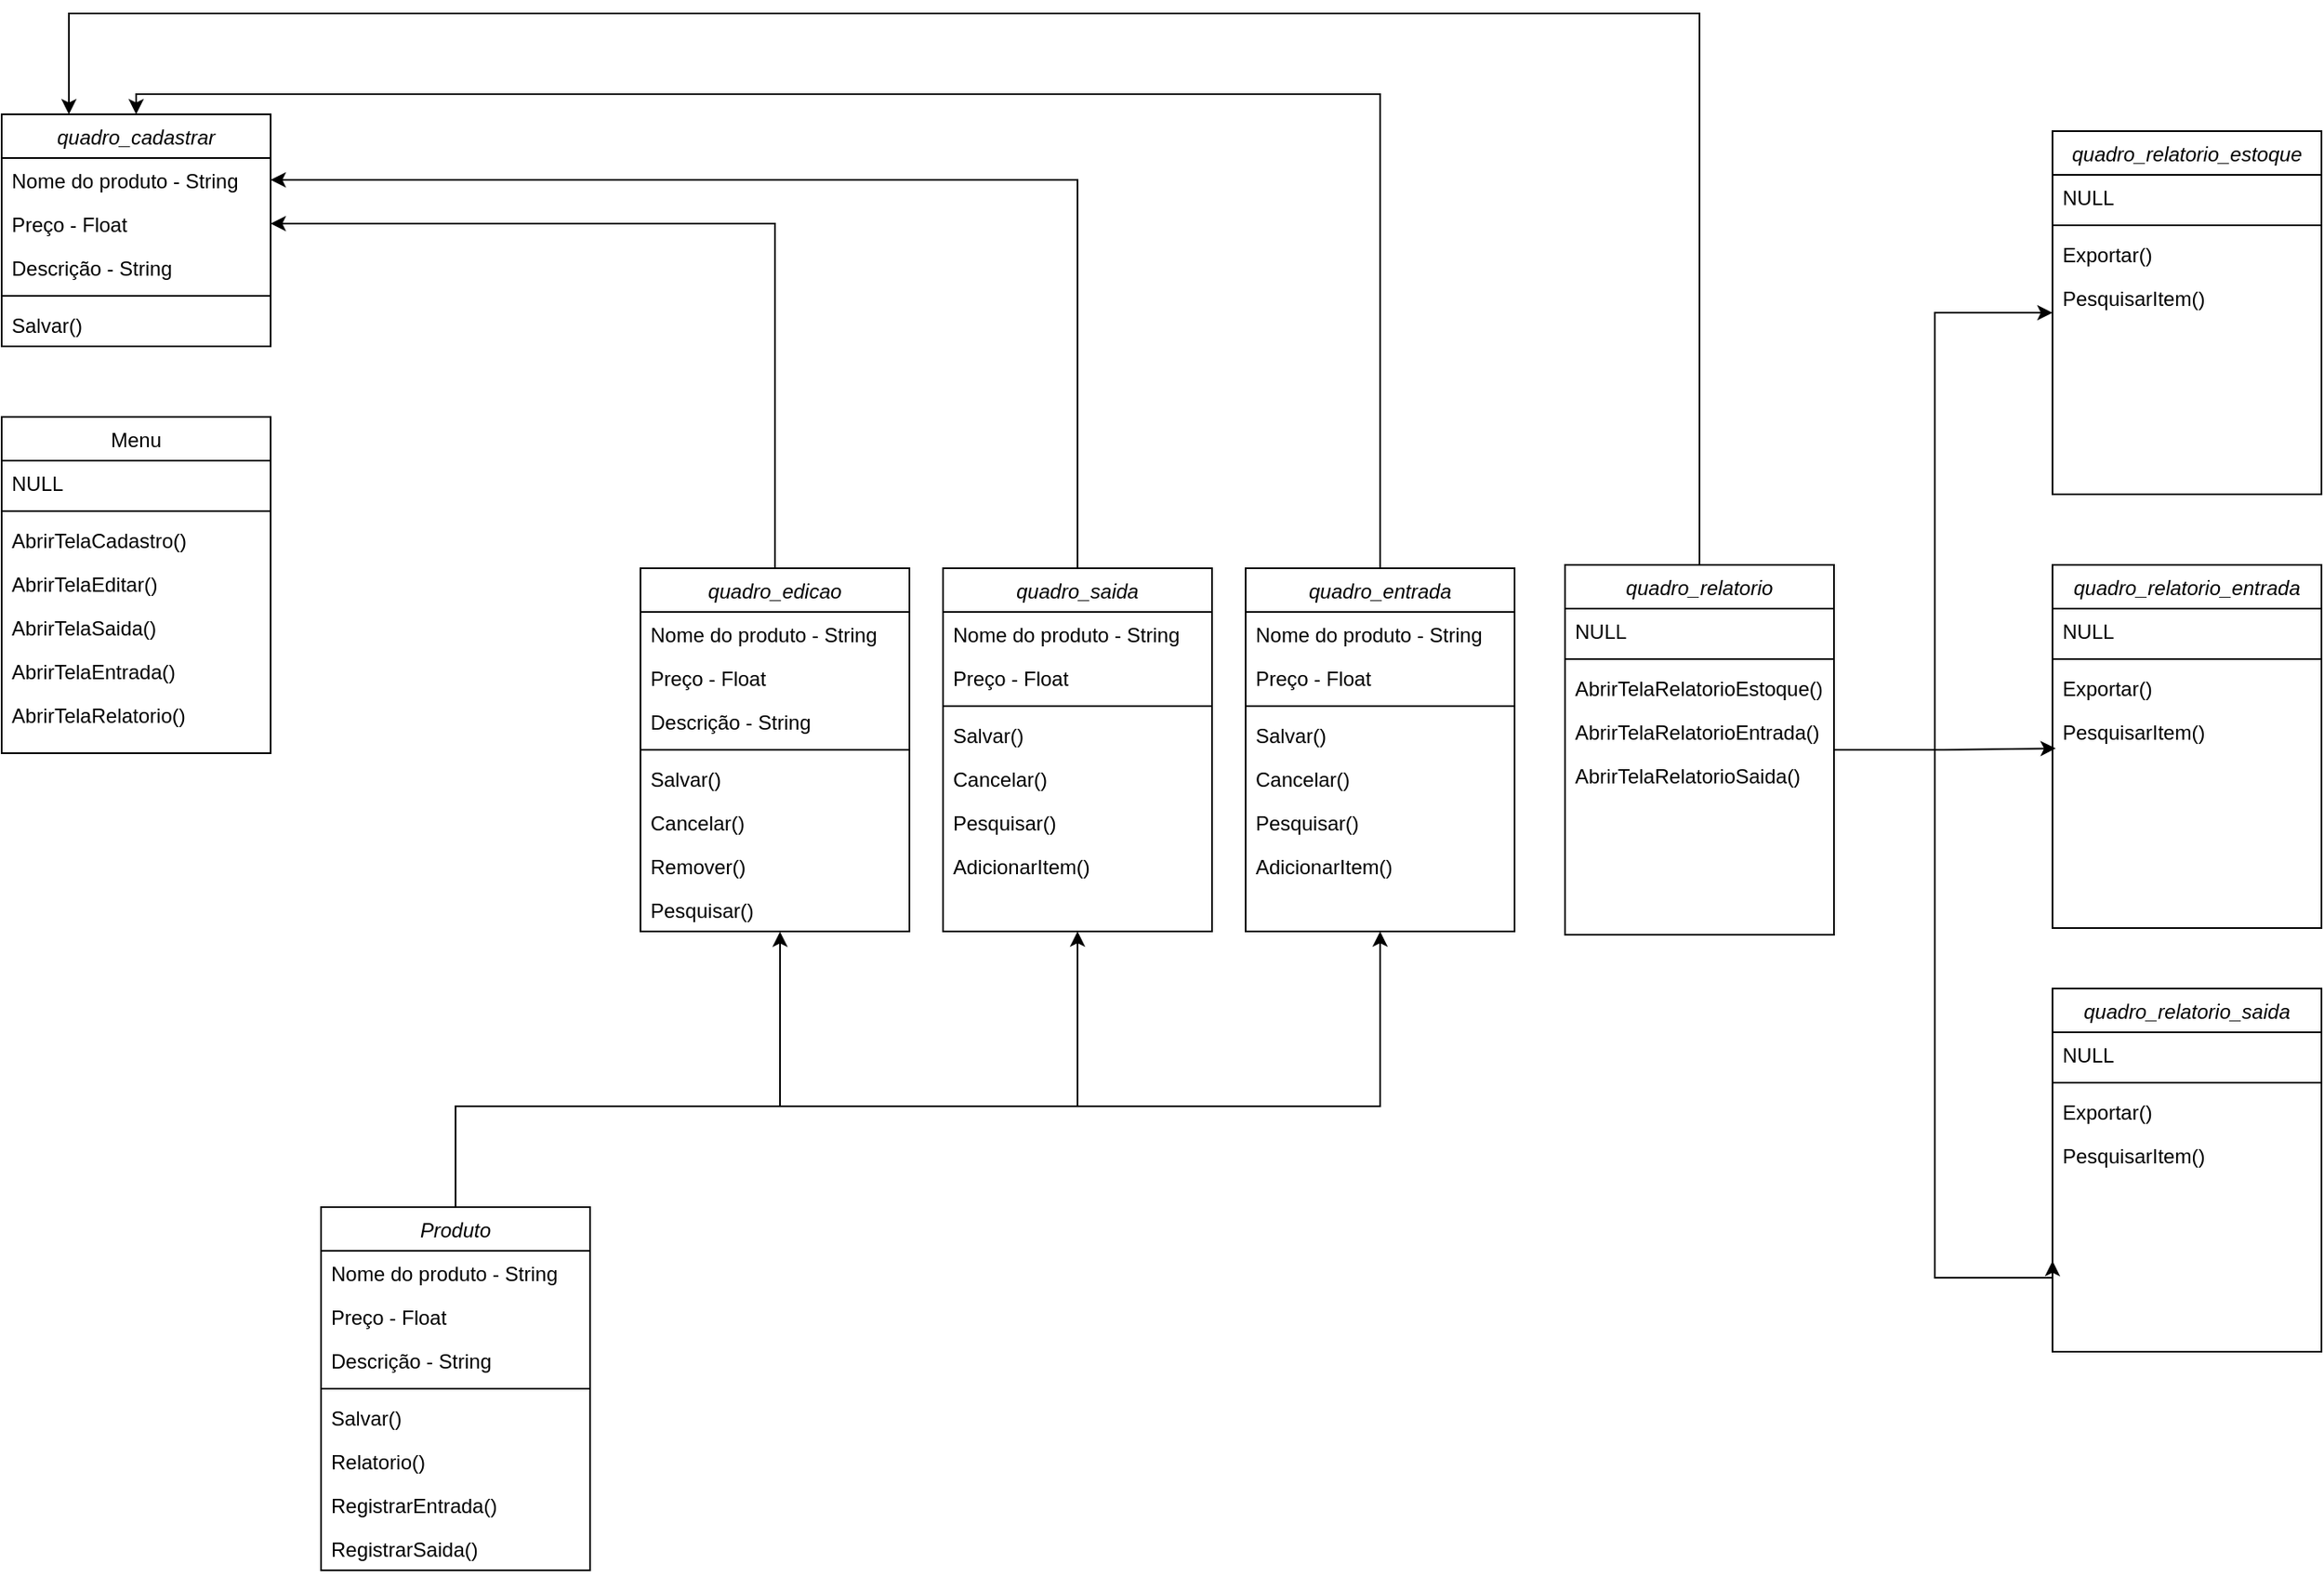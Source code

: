 <mxfile version="26.1.0">
  <diagram id="C5RBs43oDa-KdzZeNtuy" name="Page-1">
    <mxGraphModel dx="2514" dy="925" grid="1" gridSize="10" guides="1" tooltips="1" connect="1" arrows="1" fold="1" page="1" pageScale="1" pageWidth="827" pageHeight="1169" math="0" shadow="0">
      <root>
        <mxCell id="WIyWlLk6GJQsqaUBKTNV-0" />
        <mxCell id="WIyWlLk6GJQsqaUBKTNV-1" parent="WIyWlLk6GJQsqaUBKTNV-0" />
        <mxCell id="zkfFHV4jXpPFQw0GAbJ--17" value="Menu" style="swimlane;fontStyle=0;align=center;verticalAlign=top;childLayout=stackLayout;horizontal=1;startSize=26;horizontalStack=0;resizeParent=1;resizeLast=0;collapsible=1;marginBottom=0;rounded=0;shadow=0;strokeWidth=1;" parent="WIyWlLk6GJQsqaUBKTNV-1" vertex="1">
          <mxGeometry x="-190" y="410" width="160" height="200" as="geometry">
            <mxRectangle x="550" y="140" width="160" height="26" as="alternateBounds" />
          </mxGeometry>
        </mxCell>
        <mxCell id="zkfFHV4jXpPFQw0GAbJ--22" value="NULL" style="text;align=left;verticalAlign=top;spacingLeft=4;spacingRight=4;overflow=hidden;rotatable=0;points=[[0,0.5],[1,0.5]];portConstraint=eastwest;rounded=0;shadow=0;html=0;" parent="zkfFHV4jXpPFQw0GAbJ--17" vertex="1">
          <mxGeometry y="26" width="160" height="26" as="geometry" />
        </mxCell>
        <mxCell id="zkfFHV4jXpPFQw0GAbJ--23" value="" style="line;html=1;strokeWidth=1;align=left;verticalAlign=middle;spacingTop=-1;spacingLeft=3;spacingRight=3;rotatable=0;labelPosition=right;points=[];portConstraint=eastwest;" parent="zkfFHV4jXpPFQw0GAbJ--17" vertex="1">
          <mxGeometry y="52" width="160" height="8" as="geometry" />
        </mxCell>
        <mxCell id="zkfFHV4jXpPFQw0GAbJ--24" value="AbrirTelaCadastro()" style="text;align=left;verticalAlign=top;spacingLeft=4;spacingRight=4;overflow=hidden;rotatable=0;points=[[0,0.5],[1,0.5]];portConstraint=eastwest;" parent="zkfFHV4jXpPFQw0GAbJ--17" vertex="1">
          <mxGeometry y="60" width="160" height="26" as="geometry" />
        </mxCell>
        <mxCell id="zkfFHV4jXpPFQw0GAbJ--25" value="AbrirTelaEditar()" style="text;align=left;verticalAlign=top;spacingLeft=4;spacingRight=4;overflow=hidden;rotatable=0;points=[[0,0.5],[1,0.5]];portConstraint=eastwest;" parent="zkfFHV4jXpPFQw0GAbJ--17" vertex="1">
          <mxGeometry y="86" width="160" height="26" as="geometry" />
        </mxCell>
        <mxCell id="QT4u4WGiZuZ-N8iokS7H-0" value="AbrirTelaSaida()" style="text;align=left;verticalAlign=top;spacingLeft=4;spacingRight=4;overflow=hidden;rotatable=0;points=[[0,0.5],[1,0.5]];portConstraint=eastwest;" parent="zkfFHV4jXpPFQw0GAbJ--17" vertex="1">
          <mxGeometry y="112" width="160" height="26" as="geometry" />
        </mxCell>
        <mxCell id="QT4u4WGiZuZ-N8iokS7H-1" value="AbrirTelaEntrada()" style="text;align=left;verticalAlign=top;spacingLeft=4;spacingRight=4;overflow=hidden;rotatable=0;points=[[0,0.5],[1,0.5]];portConstraint=eastwest;" parent="zkfFHV4jXpPFQw0GAbJ--17" vertex="1">
          <mxGeometry y="138" width="160" height="26" as="geometry" />
        </mxCell>
        <mxCell id="QT4u4WGiZuZ-N8iokS7H-2" value="AbrirTelaRelatorio()" style="text;align=left;verticalAlign=top;spacingLeft=4;spacingRight=4;overflow=hidden;rotatable=0;points=[[0,0.5],[1,0.5]];portConstraint=eastwest;" parent="zkfFHV4jXpPFQw0GAbJ--17" vertex="1">
          <mxGeometry y="164" width="160" height="26" as="geometry" />
        </mxCell>
        <mxCell id="QT4u4WGiZuZ-N8iokS7H-5" value="quadro_cadastrar" style="swimlane;fontStyle=2;align=center;verticalAlign=top;childLayout=stackLayout;horizontal=1;startSize=26;horizontalStack=0;resizeParent=1;resizeLast=0;collapsible=1;marginBottom=0;rounded=0;shadow=0;strokeWidth=1;" parent="WIyWlLk6GJQsqaUBKTNV-1" vertex="1">
          <mxGeometry x="-190" y="230" width="160" height="138" as="geometry">
            <mxRectangle x="480" y="80" width="160" height="26" as="alternateBounds" />
          </mxGeometry>
        </mxCell>
        <mxCell id="QT4u4WGiZuZ-N8iokS7H-6" value="Nome do produto - String" style="text;align=left;verticalAlign=top;spacingLeft=4;spacingRight=4;overflow=hidden;rotatable=0;points=[[0,0.5],[1,0.5]];portConstraint=eastwest;" parent="QT4u4WGiZuZ-N8iokS7H-5" vertex="1">
          <mxGeometry y="26" width="160" height="26" as="geometry" />
        </mxCell>
        <mxCell id="QT4u4WGiZuZ-N8iokS7H-7" value="Preço - Float" style="text;align=left;verticalAlign=top;spacingLeft=4;spacingRight=4;overflow=hidden;rotatable=0;points=[[0,0.5],[1,0.5]];portConstraint=eastwest;rounded=0;shadow=0;html=0;" parent="QT4u4WGiZuZ-N8iokS7H-5" vertex="1">
          <mxGeometry y="52" width="160" height="26" as="geometry" />
        </mxCell>
        <mxCell id="QT4u4WGiZuZ-N8iokS7H-8" value="Descrição - String" style="text;align=left;verticalAlign=top;spacingLeft=4;spacingRight=4;overflow=hidden;rotatable=0;points=[[0,0.5],[1,0.5]];portConstraint=eastwest;rounded=0;shadow=0;html=0;" parent="QT4u4WGiZuZ-N8iokS7H-5" vertex="1">
          <mxGeometry y="78" width="160" height="26" as="geometry" />
        </mxCell>
        <mxCell id="QT4u4WGiZuZ-N8iokS7H-9" value="" style="line;html=1;strokeWidth=1;align=left;verticalAlign=middle;spacingTop=-1;spacingLeft=3;spacingRight=3;rotatable=0;labelPosition=right;points=[];portConstraint=eastwest;" parent="QT4u4WGiZuZ-N8iokS7H-5" vertex="1">
          <mxGeometry y="104" width="160" height="8" as="geometry" />
        </mxCell>
        <mxCell id="QT4u4WGiZuZ-N8iokS7H-10" value="Salvar()" style="text;align=left;verticalAlign=top;spacingLeft=4;spacingRight=4;overflow=hidden;rotatable=0;points=[[0,0.5],[1,0.5]];portConstraint=eastwest;" parent="QT4u4WGiZuZ-N8iokS7H-5" vertex="1">
          <mxGeometry y="112" width="160" height="26" as="geometry" />
        </mxCell>
        <mxCell id="QT4u4WGiZuZ-N8iokS7H-11" value="quadro_edicao" style="swimlane;fontStyle=2;align=center;verticalAlign=top;childLayout=stackLayout;horizontal=1;startSize=26;horizontalStack=0;resizeParent=1;resizeLast=0;collapsible=1;marginBottom=0;rounded=0;shadow=0;strokeWidth=1;" parent="WIyWlLk6GJQsqaUBKTNV-1" vertex="1">
          <mxGeometry x="190" y="500" width="160" height="216" as="geometry">
            <mxRectangle x="230" y="140" width="160" height="26" as="alternateBounds" />
          </mxGeometry>
        </mxCell>
        <mxCell id="QT4u4WGiZuZ-N8iokS7H-12" value="Nome do produto - String" style="text;align=left;verticalAlign=top;spacingLeft=4;spacingRight=4;overflow=hidden;rotatable=0;points=[[0,0.5],[1,0.5]];portConstraint=eastwest;" parent="QT4u4WGiZuZ-N8iokS7H-11" vertex="1">
          <mxGeometry y="26" width="160" height="26" as="geometry" />
        </mxCell>
        <mxCell id="QT4u4WGiZuZ-N8iokS7H-13" value="Preço - Float" style="text;align=left;verticalAlign=top;spacingLeft=4;spacingRight=4;overflow=hidden;rotatable=0;points=[[0,0.5],[1,0.5]];portConstraint=eastwest;rounded=0;shadow=0;html=0;" parent="QT4u4WGiZuZ-N8iokS7H-11" vertex="1">
          <mxGeometry y="52" width="160" height="26" as="geometry" />
        </mxCell>
        <mxCell id="QT4u4WGiZuZ-N8iokS7H-14" value="Descrição - String" style="text;align=left;verticalAlign=top;spacingLeft=4;spacingRight=4;overflow=hidden;rotatable=0;points=[[0,0.5],[1,0.5]];portConstraint=eastwest;rounded=0;shadow=0;html=0;" parent="QT4u4WGiZuZ-N8iokS7H-11" vertex="1">
          <mxGeometry y="78" width="160" height="26" as="geometry" />
        </mxCell>
        <mxCell id="QT4u4WGiZuZ-N8iokS7H-15" value="" style="line;html=1;strokeWidth=1;align=left;verticalAlign=middle;spacingTop=-1;spacingLeft=3;spacingRight=3;rotatable=0;labelPosition=right;points=[];portConstraint=eastwest;" parent="QT4u4WGiZuZ-N8iokS7H-11" vertex="1">
          <mxGeometry y="104" width="160" height="8" as="geometry" />
        </mxCell>
        <mxCell id="QT4u4WGiZuZ-N8iokS7H-16" value="Salvar()" style="text;align=left;verticalAlign=top;spacingLeft=4;spacingRight=4;overflow=hidden;rotatable=0;points=[[0,0.5],[1,0.5]];portConstraint=eastwest;" parent="QT4u4WGiZuZ-N8iokS7H-11" vertex="1">
          <mxGeometry y="112" width="160" height="26" as="geometry" />
        </mxCell>
        <mxCell id="QT4u4WGiZuZ-N8iokS7H-29" value="Cancelar()" style="text;align=left;verticalAlign=top;spacingLeft=4;spacingRight=4;overflow=hidden;rotatable=0;points=[[0,0.5],[1,0.5]];portConstraint=eastwest;" parent="QT4u4WGiZuZ-N8iokS7H-11" vertex="1">
          <mxGeometry y="138" width="160" height="26" as="geometry" />
        </mxCell>
        <mxCell id="QT4u4WGiZuZ-N8iokS7H-28" value="Remover()" style="text;align=left;verticalAlign=top;spacingLeft=4;spacingRight=4;overflow=hidden;rotatable=0;points=[[0,0.5],[1,0.5]];portConstraint=eastwest;" parent="QT4u4WGiZuZ-N8iokS7H-11" vertex="1">
          <mxGeometry y="164" width="160" height="26" as="geometry" />
        </mxCell>
        <mxCell id="QT4u4WGiZuZ-N8iokS7H-27" value="Pesquisar()" style="text;align=left;verticalAlign=top;spacingLeft=4;spacingRight=4;overflow=hidden;rotatable=0;points=[[0,0.5],[1,0.5]];portConstraint=eastwest;" parent="QT4u4WGiZuZ-N8iokS7H-11" vertex="1">
          <mxGeometry y="190" width="160" height="26" as="geometry" />
        </mxCell>
        <mxCell id="QT4u4WGiZuZ-N8iokS7H-30" value="quadro_saida" style="swimlane;fontStyle=2;align=center;verticalAlign=top;childLayout=stackLayout;horizontal=1;startSize=26;horizontalStack=0;resizeParent=1;resizeLast=0;collapsible=1;marginBottom=0;rounded=0;shadow=0;strokeWidth=1;" parent="WIyWlLk6GJQsqaUBKTNV-1" vertex="1">
          <mxGeometry x="370" y="500" width="160" height="216" as="geometry">
            <mxRectangle x="230" y="140" width="160" height="26" as="alternateBounds" />
          </mxGeometry>
        </mxCell>
        <mxCell id="QT4u4WGiZuZ-N8iokS7H-31" value="Nome do produto - String" style="text;align=left;verticalAlign=top;spacingLeft=4;spacingRight=4;overflow=hidden;rotatable=0;points=[[0,0.5],[1,0.5]];portConstraint=eastwest;" parent="QT4u4WGiZuZ-N8iokS7H-30" vertex="1">
          <mxGeometry y="26" width="160" height="26" as="geometry" />
        </mxCell>
        <mxCell id="QT4u4WGiZuZ-N8iokS7H-32" value="Preço - Float" style="text;align=left;verticalAlign=top;spacingLeft=4;spacingRight=4;overflow=hidden;rotatable=0;points=[[0,0.5],[1,0.5]];portConstraint=eastwest;rounded=0;shadow=0;html=0;" parent="QT4u4WGiZuZ-N8iokS7H-30" vertex="1">
          <mxGeometry y="52" width="160" height="26" as="geometry" />
        </mxCell>
        <mxCell id="QT4u4WGiZuZ-N8iokS7H-34" value="" style="line;html=1;strokeWidth=1;align=left;verticalAlign=middle;spacingTop=-1;spacingLeft=3;spacingRight=3;rotatable=0;labelPosition=right;points=[];portConstraint=eastwest;" parent="QT4u4WGiZuZ-N8iokS7H-30" vertex="1">
          <mxGeometry y="78" width="160" height="8" as="geometry" />
        </mxCell>
        <mxCell id="QT4u4WGiZuZ-N8iokS7H-35" value="Salvar()" style="text;align=left;verticalAlign=top;spacingLeft=4;spacingRight=4;overflow=hidden;rotatable=0;points=[[0,0.5],[1,0.5]];portConstraint=eastwest;" parent="QT4u4WGiZuZ-N8iokS7H-30" vertex="1">
          <mxGeometry y="86" width="160" height="26" as="geometry" />
        </mxCell>
        <mxCell id="QT4u4WGiZuZ-N8iokS7H-36" value="Cancelar()" style="text;align=left;verticalAlign=top;spacingLeft=4;spacingRight=4;overflow=hidden;rotatable=0;points=[[0,0.5],[1,0.5]];portConstraint=eastwest;" parent="QT4u4WGiZuZ-N8iokS7H-30" vertex="1">
          <mxGeometry y="112" width="160" height="26" as="geometry" />
        </mxCell>
        <mxCell id="QT4u4WGiZuZ-N8iokS7H-38" value="Pesquisar()" style="text;align=left;verticalAlign=top;spacingLeft=4;spacingRight=4;overflow=hidden;rotatable=0;points=[[0,0.5],[1,0.5]];portConstraint=eastwest;" parent="QT4u4WGiZuZ-N8iokS7H-30" vertex="1">
          <mxGeometry y="138" width="160" height="26" as="geometry" />
        </mxCell>
        <mxCell id="QT4u4WGiZuZ-N8iokS7H-41" value="AdicionarItem()" style="text;align=left;verticalAlign=top;spacingLeft=4;spacingRight=4;overflow=hidden;rotatable=0;points=[[0,0.5],[1,0.5]];portConstraint=eastwest;" parent="QT4u4WGiZuZ-N8iokS7H-30" vertex="1">
          <mxGeometry y="164" width="160" height="26" as="geometry" />
        </mxCell>
        <mxCell id="QT4u4WGiZuZ-N8iokS7H-42" value="quadro_entrada" style="swimlane;fontStyle=2;align=center;verticalAlign=top;childLayout=stackLayout;horizontal=1;startSize=26;horizontalStack=0;resizeParent=1;resizeLast=0;collapsible=1;marginBottom=0;rounded=0;shadow=0;strokeWidth=1;" parent="WIyWlLk6GJQsqaUBKTNV-1" vertex="1">
          <mxGeometry x="550" y="500" width="160" height="216" as="geometry">
            <mxRectangle x="230" y="140" width="160" height="26" as="alternateBounds" />
          </mxGeometry>
        </mxCell>
        <mxCell id="QT4u4WGiZuZ-N8iokS7H-43" value="Nome do produto - String" style="text;align=left;verticalAlign=top;spacingLeft=4;spacingRight=4;overflow=hidden;rotatable=0;points=[[0,0.5],[1,0.5]];portConstraint=eastwest;" parent="QT4u4WGiZuZ-N8iokS7H-42" vertex="1">
          <mxGeometry y="26" width="160" height="26" as="geometry" />
        </mxCell>
        <mxCell id="QT4u4WGiZuZ-N8iokS7H-44" value="Preço - Float" style="text;align=left;verticalAlign=top;spacingLeft=4;spacingRight=4;overflow=hidden;rotatable=0;points=[[0,0.5],[1,0.5]];portConstraint=eastwest;rounded=0;shadow=0;html=0;" parent="QT4u4WGiZuZ-N8iokS7H-42" vertex="1">
          <mxGeometry y="52" width="160" height="26" as="geometry" />
        </mxCell>
        <mxCell id="QT4u4WGiZuZ-N8iokS7H-45" value="" style="line;html=1;strokeWidth=1;align=left;verticalAlign=middle;spacingTop=-1;spacingLeft=3;spacingRight=3;rotatable=0;labelPosition=right;points=[];portConstraint=eastwest;" parent="QT4u4WGiZuZ-N8iokS7H-42" vertex="1">
          <mxGeometry y="78" width="160" height="8" as="geometry" />
        </mxCell>
        <mxCell id="QT4u4WGiZuZ-N8iokS7H-46" value="Salvar()" style="text;align=left;verticalAlign=top;spacingLeft=4;spacingRight=4;overflow=hidden;rotatable=0;points=[[0,0.5],[1,0.5]];portConstraint=eastwest;" parent="QT4u4WGiZuZ-N8iokS7H-42" vertex="1">
          <mxGeometry y="86" width="160" height="26" as="geometry" />
        </mxCell>
        <mxCell id="QT4u4WGiZuZ-N8iokS7H-47" value="Cancelar()" style="text;align=left;verticalAlign=top;spacingLeft=4;spacingRight=4;overflow=hidden;rotatable=0;points=[[0,0.5],[1,0.5]];portConstraint=eastwest;" parent="QT4u4WGiZuZ-N8iokS7H-42" vertex="1">
          <mxGeometry y="112" width="160" height="26" as="geometry" />
        </mxCell>
        <mxCell id="QT4u4WGiZuZ-N8iokS7H-48" value="Pesquisar()" style="text;align=left;verticalAlign=top;spacingLeft=4;spacingRight=4;overflow=hidden;rotatable=0;points=[[0,0.5],[1,0.5]];portConstraint=eastwest;" parent="QT4u4WGiZuZ-N8iokS7H-42" vertex="1">
          <mxGeometry y="138" width="160" height="26" as="geometry" />
        </mxCell>
        <mxCell id="QT4u4WGiZuZ-N8iokS7H-49" value="AdicionarItem()" style="text;align=left;verticalAlign=top;spacingLeft=4;spacingRight=4;overflow=hidden;rotatable=0;points=[[0,0.5],[1,0.5]];portConstraint=eastwest;" parent="QT4u4WGiZuZ-N8iokS7H-42" vertex="1">
          <mxGeometry y="164" width="160" height="26" as="geometry" />
        </mxCell>
        <mxCell id="Uye2GztvGHC6xkaQMOBk-7" style="edgeStyle=orthogonalEdgeStyle;rounded=0;orthogonalLoop=1;jettySize=auto;html=1;entryX=0.012;entryY=0.889;entryDx=0;entryDy=0;entryPerimeter=0;" edge="1" parent="WIyWlLk6GJQsqaUBKTNV-1" source="QT4u4WGiZuZ-N8iokS7H-52" target="QT4u4WGiZuZ-N8iokS7H-85">
          <mxGeometry relative="1" as="geometry" />
        </mxCell>
        <mxCell id="Uye2GztvGHC6xkaQMOBk-8" style="edgeStyle=orthogonalEdgeStyle;rounded=0;orthogonalLoop=1;jettySize=auto;html=1;entryX=0;entryY=0.75;entryDx=0;entryDy=0;" edge="1" parent="WIyWlLk6GJQsqaUBKTNV-1" source="QT4u4WGiZuZ-N8iokS7H-52" target="QT4u4WGiZuZ-N8iokS7H-75">
          <mxGeometry relative="1" as="geometry">
            <Array as="points">
              <mxPoint x="960" y="608" />
              <mxPoint x="960" y="922" />
            </Array>
          </mxGeometry>
        </mxCell>
        <mxCell id="Uye2GztvGHC6xkaQMOBk-13" style="edgeStyle=orthogonalEdgeStyle;rounded=0;orthogonalLoop=1;jettySize=auto;html=1;entryX=0;entryY=0.5;entryDx=0;entryDy=0;" edge="1" parent="WIyWlLk6GJQsqaUBKTNV-1" source="QT4u4WGiZuZ-N8iokS7H-52" target="QT4u4WGiZuZ-N8iokS7H-68">
          <mxGeometry relative="1" as="geometry">
            <Array as="points">
              <mxPoint x="960" y="608" />
              <mxPoint x="960" y="348" />
            </Array>
          </mxGeometry>
        </mxCell>
        <mxCell id="Uye2GztvGHC6xkaQMOBk-14" style="edgeStyle=orthogonalEdgeStyle;rounded=0;orthogonalLoop=1;jettySize=auto;html=1;entryX=0.25;entryY=0;entryDx=0;entryDy=0;" edge="1" parent="WIyWlLk6GJQsqaUBKTNV-1" source="QT4u4WGiZuZ-N8iokS7H-52" target="QT4u4WGiZuZ-N8iokS7H-5">
          <mxGeometry relative="1" as="geometry">
            <Array as="points">
              <mxPoint x="820" y="170" />
              <mxPoint x="-150" y="170" />
            </Array>
          </mxGeometry>
        </mxCell>
        <mxCell id="QT4u4WGiZuZ-N8iokS7H-52" value="quadro_relatorio" style="swimlane;fontStyle=2;align=center;verticalAlign=top;childLayout=stackLayout;horizontal=1;startSize=26;horizontalStack=0;resizeParent=1;resizeLast=0;collapsible=1;marginBottom=0;rounded=0;shadow=0;strokeWidth=1;" parent="WIyWlLk6GJQsqaUBKTNV-1" vertex="1">
          <mxGeometry x="740" y="498" width="160" height="220" as="geometry">
            <mxRectangle x="230" y="140" width="160" height="26" as="alternateBounds" />
          </mxGeometry>
        </mxCell>
        <mxCell id="QT4u4WGiZuZ-N8iokS7H-54" value="NULL" style="text;align=left;verticalAlign=top;spacingLeft=4;spacingRight=4;overflow=hidden;rotatable=0;points=[[0,0.5],[1,0.5]];portConstraint=eastwest;rounded=0;shadow=0;html=0;" parent="QT4u4WGiZuZ-N8iokS7H-52" vertex="1">
          <mxGeometry y="26" width="160" height="26" as="geometry" />
        </mxCell>
        <mxCell id="QT4u4WGiZuZ-N8iokS7H-55" value="" style="line;html=1;strokeWidth=1;align=left;verticalAlign=middle;spacingTop=-1;spacingLeft=3;spacingRight=3;rotatable=0;labelPosition=right;points=[];portConstraint=eastwest;" parent="QT4u4WGiZuZ-N8iokS7H-52" vertex="1">
          <mxGeometry y="52" width="160" height="8" as="geometry" />
        </mxCell>
        <mxCell id="QT4u4WGiZuZ-N8iokS7H-56" value="AbrirTelaRelatorioEstoque()" style="text;align=left;verticalAlign=top;spacingLeft=4;spacingRight=4;overflow=hidden;rotatable=0;points=[[0,0.5],[1,0.5]];portConstraint=eastwest;" parent="QT4u4WGiZuZ-N8iokS7H-52" vertex="1">
          <mxGeometry y="60" width="160" height="26" as="geometry" />
        </mxCell>
        <mxCell id="QT4u4WGiZuZ-N8iokS7H-58" value="AbrirTelaRelatorioEntrada()" style="text;align=left;verticalAlign=top;spacingLeft=4;spacingRight=4;overflow=hidden;rotatable=0;points=[[0,0.5],[1,0.5]];portConstraint=eastwest;" parent="QT4u4WGiZuZ-N8iokS7H-52" vertex="1">
          <mxGeometry y="86" width="160" height="26" as="geometry" />
        </mxCell>
        <mxCell id="QT4u4WGiZuZ-N8iokS7H-59" value="AbrirTelaRelatorioSaida()" style="text;align=left;verticalAlign=top;spacingLeft=4;spacingRight=4;overflow=hidden;rotatable=0;points=[[0,0.5],[1,0.5]];portConstraint=eastwest;" parent="QT4u4WGiZuZ-N8iokS7H-52" vertex="1">
          <mxGeometry y="112" width="160" height="26" as="geometry" />
        </mxCell>
        <mxCell id="QT4u4WGiZuZ-N8iokS7H-61" value="quadro_relatorio_entrada" style="swimlane;fontStyle=2;align=center;verticalAlign=top;childLayout=stackLayout;horizontal=1;startSize=26;horizontalStack=0;resizeParent=1;resizeLast=0;collapsible=1;marginBottom=0;rounded=0;shadow=0;strokeWidth=1;" parent="WIyWlLk6GJQsqaUBKTNV-1" vertex="1">
          <mxGeometry x="1030" y="498" width="160" height="216" as="geometry">
            <mxRectangle x="230" y="140" width="160" height="26" as="alternateBounds" />
          </mxGeometry>
        </mxCell>
        <mxCell id="QT4u4WGiZuZ-N8iokS7H-62" value="NULL" style="text;align=left;verticalAlign=top;spacingLeft=4;spacingRight=4;overflow=hidden;rotatable=0;points=[[0,0.5],[1,0.5]];portConstraint=eastwest;rounded=0;shadow=0;html=0;" parent="QT4u4WGiZuZ-N8iokS7H-61" vertex="1">
          <mxGeometry y="26" width="160" height="26" as="geometry" />
        </mxCell>
        <mxCell id="QT4u4WGiZuZ-N8iokS7H-63" value="" style="line;html=1;strokeWidth=1;align=left;verticalAlign=middle;spacingTop=-1;spacingLeft=3;spacingRight=3;rotatable=0;labelPosition=right;points=[];portConstraint=eastwest;" parent="QT4u4WGiZuZ-N8iokS7H-61" vertex="1">
          <mxGeometry y="52" width="160" height="8" as="geometry" />
        </mxCell>
        <mxCell id="QT4u4WGiZuZ-N8iokS7H-64" value="Exportar()" style="text;align=left;verticalAlign=top;spacingLeft=4;spacingRight=4;overflow=hidden;rotatable=0;points=[[0,0.5],[1,0.5]];portConstraint=eastwest;" parent="QT4u4WGiZuZ-N8iokS7H-61" vertex="1">
          <mxGeometry y="60" width="160" height="26" as="geometry" />
        </mxCell>
        <mxCell id="QT4u4WGiZuZ-N8iokS7H-85" value="PesquisarItem()" style="text;align=left;verticalAlign=top;spacingLeft=4;spacingRight=4;overflow=hidden;rotatable=0;points=[[0,0.5],[1,0.5]];portConstraint=eastwest;" parent="QT4u4WGiZuZ-N8iokS7H-61" vertex="1">
          <mxGeometry y="86" width="160" height="26" as="geometry" />
        </mxCell>
        <mxCell id="QT4u4WGiZuZ-N8iokS7H-68" value="quadro_relatorio_estoque" style="swimlane;fontStyle=2;align=center;verticalAlign=top;childLayout=stackLayout;horizontal=1;startSize=26;horizontalStack=0;resizeParent=1;resizeLast=0;collapsible=1;marginBottom=0;rounded=0;shadow=0;strokeWidth=1;" parent="WIyWlLk6GJQsqaUBKTNV-1" vertex="1">
          <mxGeometry x="1030" y="240" width="160" height="216" as="geometry">
            <mxRectangle x="230" y="140" width="160" height="26" as="alternateBounds" />
          </mxGeometry>
        </mxCell>
        <mxCell id="QT4u4WGiZuZ-N8iokS7H-69" value="NULL" style="text;align=left;verticalAlign=top;spacingLeft=4;spacingRight=4;overflow=hidden;rotatable=0;points=[[0,0.5],[1,0.5]];portConstraint=eastwest;rounded=0;shadow=0;html=0;" parent="QT4u4WGiZuZ-N8iokS7H-68" vertex="1">
          <mxGeometry y="26" width="160" height="26" as="geometry" />
        </mxCell>
        <mxCell id="QT4u4WGiZuZ-N8iokS7H-70" value="" style="line;html=1;strokeWidth=1;align=left;verticalAlign=middle;spacingTop=-1;spacingLeft=3;spacingRight=3;rotatable=0;labelPosition=right;points=[];portConstraint=eastwest;" parent="QT4u4WGiZuZ-N8iokS7H-68" vertex="1">
          <mxGeometry y="52" width="160" height="8" as="geometry" />
        </mxCell>
        <mxCell id="QT4u4WGiZuZ-N8iokS7H-71" value="Exportar()" style="text;align=left;verticalAlign=top;spacingLeft=4;spacingRight=4;overflow=hidden;rotatable=0;points=[[0,0.5],[1,0.5]];portConstraint=eastwest;" parent="QT4u4WGiZuZ-N8iokS7H-68" vertex="1">
          <mxGeometry y="60" width="160" height="26" as="geometry" />
        </mxCell>
        <mxCell id="QT4u4WGiZuZ-N8iokS7H-84" value="PesquisarItem()" style="text;align=left;verticalAlign=top;spacingLeft=4;spacingRight=4;overflow=hidden;rotatable=0;points=[[0,0.5],[1,0.5]];portConstraint=eastwest;" parent="QT4u4WGiZuZ-N8iokS7H-68" vertex="1">
          <mxGeometry y="86" width="160" height="26" as="geometry" />
        </mxCell>
        <mxCell id="QT4u4WGiZuZ-N8iokS7H-75" value="quadro_relatorio_saida" style="swimlane;fontStyle=2;align=center;verticalAlign=top;childLayout=stackLayout;horizontal=1;startSize=26;horizontalStack=0;resizeParent=1;resizeLast=0;collapsible=1;marginBottom=0;rounded=0;shadow=0;strokeWidth=1;" parent="WIyWlLk6GJQsqaUBKTNV-1" vertex="1">
          <mxGeometry x="1030" y="750" width="160" height="216" as="geometry">
            <mxRectangle x="230" y="140" width="160" height="26" as="alternateBounds" />
          </mxGeometry>
        </mxCell>
        <mxCell id="QT4u4WGiZuZ-N8iokS7H-76" value="NULL" style="text;align=left;verticalAlign=top;spacingLeft=4;spacingRight=4;overflow=hidden;rotatable=0;points=[[0,0.5],[1,0.5]];portConstraint=eastwest;rounded=0;shadow=0;html=0;" parent="QT4u4WGiZuZ-N8iokS7H-75" vertex="1">
          <mxGeometry y="26" width="160" height="26" as="geometry" />
        </mxCell>
        <mxCell id="QT4u4WGiZuZ-N8iokS7H-77" value="" style="line;html=1;strokeWidth=1;align=left;verticalAlign=middle;spacingTop=-1;spacingLeft=3;spacingRight=3;rotatable=0;labelPosition=right;points=[];portConstraint=eastwest;" parent="QT4u4WGiZuZ-N8iokS7H-75" vertex="1">
          <mxGeometry y="52" width="160" height="8" as="geometry" />
        </mxCell>
        <mxCell id="QT4u4WGiZuZ-N8iokS7H-78" value="Exportar()" style="text;align=left;verticalAlign=top;spacingLeft=4;spacingRight=4;overflow=hidden;rotatable=0;points=[[0,0.5],[1,0.5]];portConstraint=eastwest;" parent="QT4u4WGiZuZ-N8iokS7H-75" vertex="1">
          <mxGeometry y="60" width="160" height="26" as="geometry" />
        </mxCell>
        <mxCell id="QT4u4WGiZuZ-N8iokS7H-86" value="PesquisarItem()" style="text;align=left;verticalAlign=top;spacingLeft=4;spacingRight=4;overflow=hidden;rotatable=0;points=[[0,0.5],[1,0.5]];portConstraint=eastwest;" parent="QT4u4WGiZuZ-N8iokS7H-75" vertex="1">
          <mxGeometry y="86" width="160" height="26" as="geometry" />
        </mxCell>
        <mxCell id="QT4u4WGiZuZ-N8iokS7H-89" style="edgeStyle=orthogonalEdgeStyle;rounded=0;orthogonalLoop=1;jettySize=auto;html=1;exitX=0.5;exitY=0;exitDx=0;exitDy=0;entryX=0.5;entryY=0;entryDx=0;entryDy=0;" parent="WIyWlLk6GJQsqaUBKTNV-1" source="QT4u4WGiZuZ-N8iokS7H-42" edge="1" target="QT4u4WGiZuZ-N8iokS7H-5">
          <mxGeometry relative="1" as="geometry">
            <mxPoint x="630" y="488" as="sourcePoint" />
            <mxPoint x="450" y="218" as="targetPoint" />
            <Array as="points">
              <mxPoint x="630" y="218" />
              <mxPoint x="-110" y="218" />
            </Array>
          </mxGeometry>
        </mxCell>
        <mxCell id="QT4u4WGiZuZ-N8iokS7H-90" style="edgeStyle=orthogonalEdgeStyle;rounded=0;orthogonalLoop=1;jettySize=auto;html=1;exitX=0.5;exitY=0;exitDx=0;exitDy=0;entryX=1;entryY=0.5;entryDx=0;entryDy=0;" parent="WIyWlLk6GJQsqaUBKTNV-1" source="QT4u4WGiZuZ-N8iokS7H-11" target="QT4u4WGiZuZ-N8iokS7H-7" edge="1">
          <mxGeometry relative="1" as="geometry">
            <mxPoint x="470" y="520" as="sourcePoint" />
            <mxPoint x="471" y="242" as="targetPoint" />
            <Array as="points">
              <mxPoint x="270" y="295" />
            </Array>
          </mxGeometry>
        </mxCell>
        <mxCell id="QT4u4WGiZuZ-N8iokS7H-94" value="Produto" style="swimlane;fontStyle=2;align=center;verticalAlign=top;childLayout=stackLayout;horizontal=1;startSize=26;horizontalStack=0;resizeParent=1;resizeLast=0;collapsible=1;marginBottom=0;rounded=0;shadow=0;strokeWidth=1;" parent="WIyWlLk6GJQsqaUBKTNV-1" vertex="1">
          <mxGeometry y="880" width="160" height="216" as="geometry">
            <mxRectangle x="230" y="140" width="160" height="26" as="alternateBounds" />
          </mxGeometry>
        </mxCell>
        <mxCell id="QT4u4WGiZuZ-N8iokS7H-95" value="Nome do produto - String" style="text;align=left;verticalAlign=top;spacingLeft=4;spacingRight=4;overflow=hidden;rotatable=0;points=[[0,0.5],[1,0.5]];portConstraint=eastwest;" parent="QT4u4WGiZuZ-N8iokS7H-94" vertex="1">
          <mxGeometry y="26" width="160" height="26" as="geometry" />
        </mxCell>
        <mxCell id="QT4u4WGiZuZ-N8iokS7H-96" value="Preço - Float" style="text;align=left;verticalAlign=top;spacingLeft=4;spacingRight=4;overflow=hidden;rotatable=0;points=[[0,0.5],[1,0.5]];portConstraint=eastwest;rounded=0;shadow=0;html=0;" parent="QT4u4WGiZuZ-N8iokS7H-94" vertex="1">
          <mxGeometry y="52" width="160" height="26" as="geometry" />
        </mxCell>
        <mxCell id="QT4u4WGiZuZ-N8iokS7H-97" value="Descrição - String" style="text;align=left;verticalAlign=top;spacingLeft=4;spacingRight=4;overflow=hidden;rotatable=0;points=[[0,0.5],[1,0.5]];portConstraint=eastwest;rounded=0;shadow=0;html=0;" parent="QT4u4WGiZuZ-N8iokS7H-94" vertex="1">
          <mxGeometry y="78" width="160" height="26" as="geometry" />
        </mxCell>
        <mxCell id="QT4u4WGiZuZ-N8iokS7H-98" value="" style="line;html=1;strokeWidth=1;align=left;verticalAlign=middle;spacingTop=-1;spacingLeft=3;spacingRight=3;rotatable=0;labelPosition=right;points=[];portConstraint=eastwest;" parent="QT4u4WGiZuZ-N8iokS7H-94" vertex="1">
          <mxGeometry y="104" width="160" height="8" as="geometry" />
        </mxCell>
        <mxCell id="QT4u4WGiZuZ-N8iokS7H-99" value="Salvar()" style="text;align=left;verticalAlign=top;spacingLeft=4;spacingRight=4;overflow=hidden;rotatable=0;points=[[0,0.5],[1,0.5]];portConstraint=eastwest;" parent="QT4u4WGiZuZ-N8iokS7H-94" vertex="1">
          <mxGeometry y="112" width="160" height="26" as="geometry" />
        </mxCell>
        <mxCell id="QT4u4WGiZuZ-N8iokS7H-100" value="Relatorio()" style="text;align=left;verticalAlign=top;spacingLeft=4;spacingRight=4;overflow=hidden;rotatable=0;points=[[0,0.5],[1,0.5]];portConstraint=eastwest;" parent="QT4u4WGiZuZ-N8iokS7H-94" vertex="1">
          <mxGeometry y="138" width="160" height="26" as="geometry" />
        </mxCell>
        <mxCell id="QT4u4WGiZuZ-N8iokS7H-101" value="RegistrarEntrada()" style="text;align=left;verticalAlign=top;spacingLeft=4;spacingRight=4;overflow=hidden;rotatable=0;points=[[0,0.5],[1,0.5]];portConstraint=eastwest;" parent="QT4u4WGiZuZ-N8iokS7H-94" vertex="1">
          <mxGeometry y="164" width="160" height="26" as="geometry" />
        </mxCell>
        <mxCell id="QT4u4WGiZuZ-N8iokS7H-102" value="RegistrarSaida()" style="text;align=left;verticalAlign=top;spacingLeft=4;spacingRight=4;overflow=hidden;rotatable=0;points=[[0,0.5],[1,0.5]];portConstraint=eastwest;" parent="QT4u4WGiZuZ-N8iokS7H-94" vertex="1">
          <mxGeometry y="190" width="160" height="26" as="geometry" />
        </mxCell>
        <mxCell id="QT4u4WGiZuZ-N8iokS7H-106" style="edgeStyle=orthogonalEdgeStyle;rounded=0;orthogonalLoop=1;jettySize=auto;html=1;entryX=0.5;entryY=1;entryDx=0;entryDy=0;exitX=0.5;exitY=0;exitDx=0;exitDy=0;" parent="WIyWlLk6GJQsqaUBKTNV-1" source="QT4u4WGiZuZ-N8iokS7H-94" target="QT4u4WGiZuZ-N8iokS7H-30" edge="1">
          <mxGeometry relative="1" as="geometry">
            <mxPoint x="120" y="770" as="targetPoint" />
            <Array as="points">
              <mxPoint x="80" y="820" />
              <mxPoint x="450" y="820" />
            </Array>
          </mxGeometry>
        </mxCell>
        <mxCell id="QT4u4WGiZuZ-N8iokS7H-108" style="edgeStyle=orthogonalEdgeStyle;rounded=0;orthogonalLoop=1;jettySize=auto;html=1;exitX=0.5;exitY=0;exitDx=0;exitDy=0;entryX=0.519;entryY=1.007;entryDx=0;entryDy=0;entryPerimeter=0;" parent="WIyWlLk6GJQsqaUBKTNV-1" source="QT4u4WGiZuZ-N8iokS7H-94" target="QT4u4WGiZuZ-N8iokS7H-27" edge="1">
          <mxGeometry relative="1" as="geometry">
            <mxPoint x="-44.16" y="907.35" as="sourcePoint" />
            <mxPoint x="190.0" y="739.996" as="targetPoint" />
            <Array as="points">
              <mxPoint x="80" y="820" />
              <mxPoint x="273" y="820" />
            </Array>
          </mxGeometry>
        </mxCell>
        <mxCell id="Uye2GztvGHC6xkaQMOBk-1" style="edgeStyle=orthogonalEdgeStyle;rounded=0;orthogonalLoop=1;jettySize=auto;html=1;exitX=0.5;exitY=0;exitDx=0;exitDy=0;entryX=1;entryY=0.5;entryDx=0;entryDy=0;" edge="1" parent="WIyWlLk6GJQsqaUBKTNV-1" source="QT4u4WGiZuZ-N8iokS7H-30" target="QT4u4WGiZuZ-N8iokS7H-6">
          <mxGeometry relative="1" as="geometry">
            <mxPoint x="280" y="510" as="sourcePoint" />
            <mxPoint x="-20" y="305" as="targetPoint" />
            <Array as="points">
              <mxPoint x="450" y="269" />
            </Array>
          </mxGeometry>
        </mxCell>
        <mxCell id="Uye2GztvGHC6xkaQMOBk-4" style="edgeStyle=orthogonalEdgeStyle;rounded=0;orthogonalLoop=1;jettySize=auto;html=1;entryX=0.5;entryY=1;entryDx=0;entryDy=0;exitX=0.5;exitY=0;exitDx=0;exitDy=0;" edge="1" parent="WIyWlLk6GJQsqaUBKTNV-1" source="QT4u4WGiZuZ-N8iokS7H-94" target="QT4u4WGiZuZ-N8iokS7H-42">
          <mxGeometry relative="1" as="geometry">
            <mxPoint x="420" y="726" as="targetPoint" />
            <Array as="points">
              <mxPoint x="80" y="820" />
              <mxPoint x="630" y="820" />
            </Array>
            <mxPoint x="90" y="890" as="sourcePoint" />
          </mxGeometry>
        </mxCell>
      </root>
    </mxGraphModel>
  </diagram>
</mxfile>
